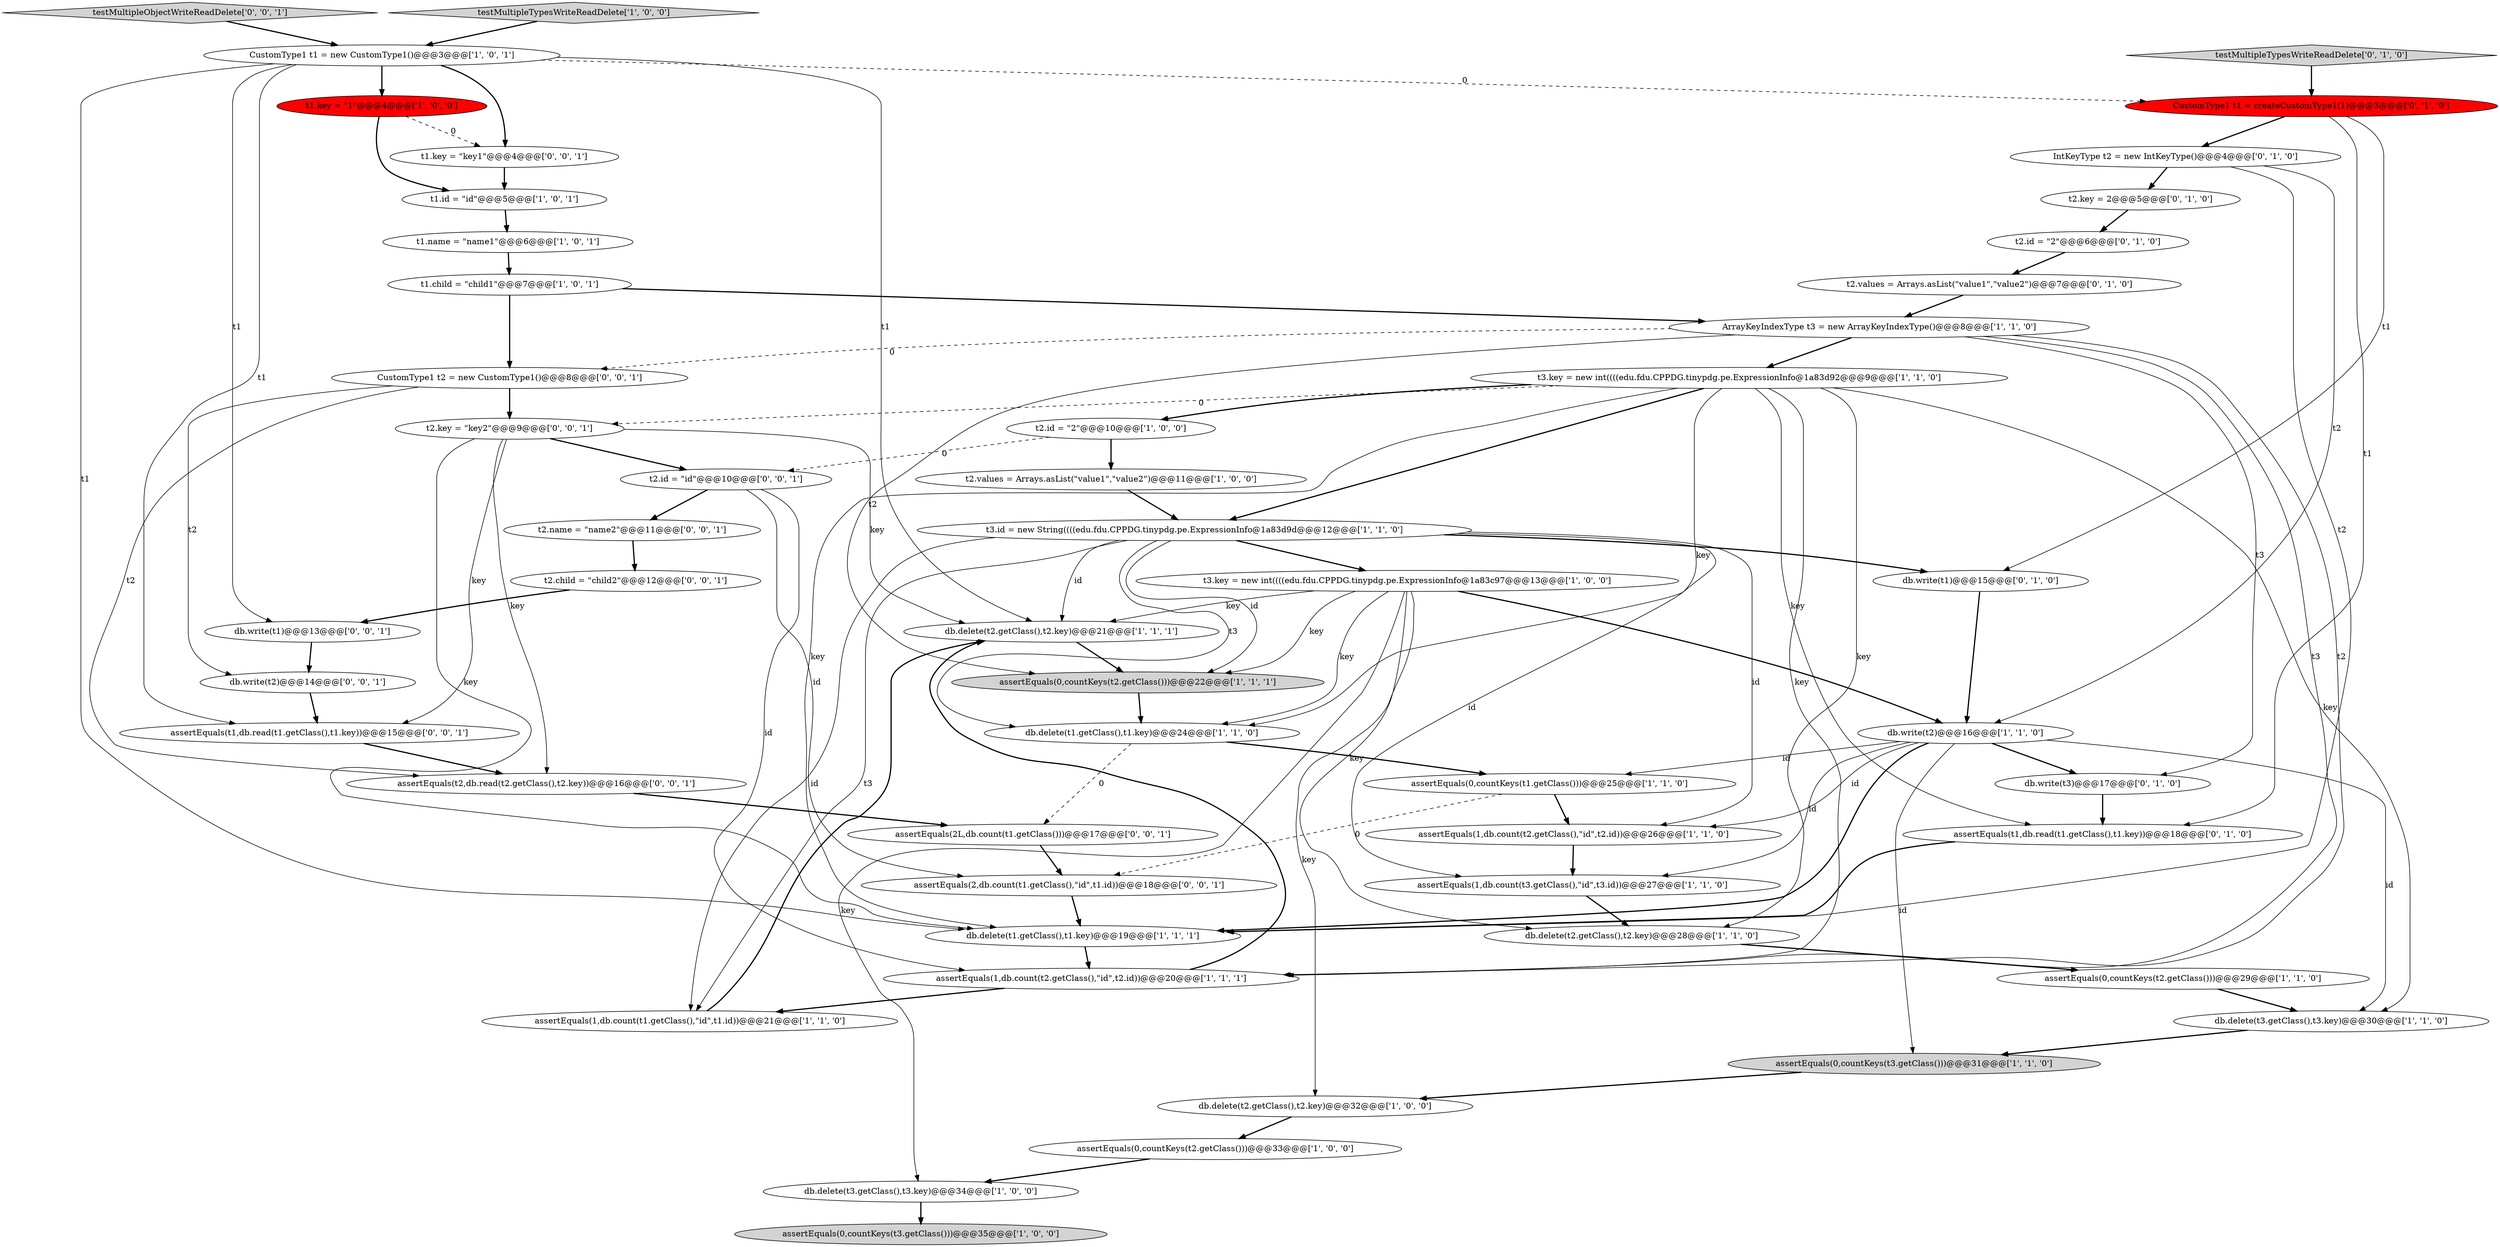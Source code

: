 digraph {
10 [style = filled, label = "assertEquals(0,countKeys(t3.getClass()))@@@35@@@['1', '0', '0']", fillcolor = lightgray, shape = ellipse image = "AAA0AAABBB1BBB"];
41 [style = filled, label = "assertEquals(2L,db.count(t1.getClass()))@@@17@@@['0', '0', '1']", fillcolor = white, shape = ellipse image = "AAA0AAABBB3BBB"];
26 [style = filled, label = "assertEquals(0,countKeys(t1.getClass()))@@@25@@@['1', '1', '0']", fillcolor = white, shape = ellipse image = "AAA0AAABBB1BBB"];
24 [style = filled, label = "t1.id = \"id\"@@@5@@@['1', '0', '1']", fillcolor = white, shape = ellipse image = "AAA0AAABBB1BBB"];
27 [style = filled, label = "assertEquals(1,db.count(t2.getClass(),\"id\",t2.id))@@@26@@@['1', '1', '0']", fillcolor = white, shape = ellipse image = "AAA0AAABBB1BBB"];
2 [style = filled, label = "assertEquals(0,countKeys(t3.getClass()))@@@31@@@['1', '1', '0']", fillcolor = lightgray, shape = ellipse image = "AAA0AAABBB1BBB"];
7 [style = filled, label = "t3.id = new String((((edu.fdu.CPPDG.tinypdg.pe.ExpressionInfo@1a83d9d@@@12@@@['1', '1', '0']", fillcolor = white, shape = ellipse image = "AAA0AAABBB1BBB"];
37 [style = filled, label = "t2.key = 2@@@5@@@['0', '1', '0']", fillcolor = white, shape = ellipse image = "AAA0AAABBB2BBB"];
49 [style = filled, label = "db.write(t2)@@@14@@@['0', '0', '1']", fillcolor = white, shape = ellipse image = "AAA0AAABBB3BBB"];
11 [style = filled, label = "CustomType1 t1 = new CustomType1()@@@3@@@['1', '0', '1']", fillcolor = white, shape = ellipse image = "AAA0AAABBB1BBB"];
28 [style = filled, label = "t1.key = \"1\"@@@4@@@['1', '0', '0']", fillcolor = red, shape = ellipse image = "AAA1AAABBB1BBB"];
29 [style = filled, label = "assertEquals(0,countKeys(t2.getClass()))@@@29@@@['1', '1', '0']", fillcolor = white, shape = ellipse image = "AAA0AAABBB1BBB"];
12 [style = filled, label = "db.delete(t2.getClass(),t2.key)@@@21@@@['1', '1', '1']", fillcolor = white, shape = ellipse image = "AAA0AAABBB1BBB"];
35 [style = filled, label = "t2.values = Arrays.asList(\"value1\",\"value2\")@@@7@@@['0', '1', '0']", fillcolor = white, shape = ellipse image = "AAA0AAABBB2BBB"];
42 [style = filled, label = "t2.key = \"key2\"@@@9@@@['0', '0', '1']", fillcolor = white, shape = ellipse image = "AAA0AAABBB3BBB"];
32 [style = filled, label = "assertEquals(t1,db.read(t1.getClass(),t1.key))@@@18@@@['0', '1', '0']", fillcolor = white, shape = ellipse image = "AAA0AAABBB2BBB"];
5 [style = filled, label = "db.delete(t3.getClass(),t3.key)@@@30@@@['1', '1', '0']", fillcolor = white, shape = ellipse image = "AAA0AAABBB1BBB"];
40 [style = filled, label = "t1.key = \"key1\"@@@4@@@['0', '0', '1']", fillcolor = white, shape = ellipse image = "AAA0AAABBB3BBB"];
8 [style = filled, label = "db.delete(t1.getClass(),t1.key)@@@24@@@['1', '1', '0']", fillcolor = white, shape = ellipse image = "AAA0AAABBB1BBB"];
46 [style = filled, label = "CustomType1 t2 = new CustomType1()@@@8@@@['0', '0', '1']", fillcolor = white, shape = ellipse image = "AAA0AAABBB3BBB"];
48 [style = filled, label = "t2.child = \"child2\"@@@12@@@['0', '0', '1']", fillcolor = white, shape = ellipse image = "AAA0AAABBB3BBB"];
13 [style = filled, label = "assertEquals(0,countKeys(t2.getClass()))@@@22@@@['1', '1', '1']", fillcolor = lightgray, shape = ellipse image = "AAA0AAABBB1BBB"];
1 [style = filled, label = "t2.id = \"2\"@@@10@@@['1', '0', '0']", fillcolor = white, shape = ellipse image = "AAA0AAABBB1BBB"];
31 [style = filled, label = "db.write(t3)@@@17@@@['0', '1', '0']", fillcolor = white, shape = ellipse image = "AAA0AAABBB2BBB"];
36 [style = filled, label = "testMultipleTypesWriteReadDelete['0', '1', '0']", fillcolor = lightgray, shape = diamond image = "AAA0AAABBB2BBB"];
25 [style = filled, label = "ArrayKeyIndexType t3 = new ArrayKeyIndexType()@@@8@@@['1', '1', '0']", fillcolor = white, shape = ellipse image = "AAA0AAABBB1BBB"];
16 [style = filled, label = "assertEquals(1,db.count(t1.getClass(),\"id\",t1.id))@@@21@@@['1', '1', '0']", fillcolor = white, shape = ellipse image = "AAA0AAABBB1BBB"];
43 [style = filled, label = "testMultipleObjectWriteReadDelete['0', '0', '1']", fillcolor = lightgray, shape = diamond image = "AAA0AAABBB3BBB"];
34 [style = filled, label = "CustomType1 t1 = createCustomType1(1)@@@3@@@['0', '1', '0']", fillcolor = red, shape = ellipse image = "AAA1AAABBB2BBB"];
38 [style = filled, label = "db.write(t1)@@@15@@@['0', '1', '0']", fillcolor = white, shape = ellipse image = "AAA0AAABBB2BBB"];
18 [style = filled, label = "db.delete(t1.getClass(),t1.key)@@@19@@@['1', '1', '1']", fillcolor = white, shape = ellipse image = "AAA0AAABBB1BBB"];
21 [style = filled, label = "db.delete(t2.getClass(),t2.key)@@@28@@@['1', '1', '0']", fillcolor = white, shape = ellipse image = "AAA0AAABBB1BBB"];
9 [style = filled, label = "assertEquals(1,db.count(t3.getClass(),\"id\",t3.id))@@@27@@@['1', '1', '0']", fillcolor = white, shape = ellipse image = "AAA0AAABBB1BBB"];
17 [style = filled, label = "db.write(t2)@@@16@@@['1', '1', '0']", fillcolor = white, shape = ellipse image = "AAA0AAABBB1BBB"];
39 [style = filled, label = "assertEquals(2,db.count(t1.getClass(),\"id\",t1.id))@@@18@@@['0', '0', '1']", fillcolor = white, shape = ellipse image = "AAA0AAABBB3BBB"];
19 [style = filled, label = "t1.name = \"name1\"@@@6@@@['1', '0', '1']", fillcolor = white, shape = ellipse image = "AAA0AAABBB1BBB"];
14 [style = filled, label = "t3.key = new int((((edu.fdu.CPPDG.tinypdg.pe.ExpressionInfo@1a83c97@@@13@@@['1', '0', '0']", fillcolor = white, shape = ellipse image = "AAA0AAABBB1BBB"];
47 [style = filled, label = "t2.id = \"id\"@@@10@@@['0', '0', '1']", fillcolor = white, shape = ellipse image = "AAA0AAABBB3BBB"];
15 [style = filled, label = "testMultipleTypesWriteReadDelete['1', '0', '0']", fillcolor = lightgray, shape = diamond image = "AAA0AAABBB1BBB"];
51 [style = filled, label = "t2.name = \"name2\"@@@11@@@['0', '0', '1']", fillcolor = white, shape = ellipse image = "AAA0AAABBB3BBB"];
45 [style = filled, label = "assertEquals(t1,db.read(t1.getClass(),t1.key))@@@15@@@['0', '0', '1']", fillcolor = white, shape = ellipse image = "AAA0AAABBB3BBB"];
22 [style = filled, label = "assertEquals(0,countKeys(t2.getClass()))@@@33@@@['1', '0', '0']", fillcolor = white, shape = ellipse image = "AAA0AAABBB1BBB"];
50 [style = filled, label = "db.write(t1)@@@13@@@['0', '0', '1']", fillcolor = white, shape = ellipse image = "AAA0AAABBB3BBB"];
20 [style = filled, label = "t2.values = Arrays.asList(\"value1\",\"value2\")@@@11@@@['1', '0', '0']", fillcolor = white, shape = ellipse image = "AAA0AAABBB1BBB"];
23 [style = filled, label = "t3.key = new int((((edu.fdu.CPPDG.tinypdg.pe.ExpressionInfo@1a83d92@@@9@@@['1', '1', '0']", fillcolor = white, shape = ellipse image = "AAA0AAABBB1BBB"];
3 [style = filled, label = "db.delete(t3.getClass(),t3.key)@@@34@@@['1', '0', '0']", fillcolor = white, shape = ellipse image = "AAA0AAABBB1BBB"];
4 [style = filled, label = "t1.child = \"child1\"@@@7@@@['1', '0', '1']", fillcolor = white, shape = ellipse image = "AAA0AAABBB1BBB"];
44 [style = filled, label = "assertEquals(t2,db.read(t2.getClass(),t2.key))@@@16@@@['0', '0', '1']", fillcolor = white, shape = ellipse image = "AAA0AAABBB3BBB"];
33 [style = filled, label = "t2.id = \"2\"@@@6@@@['0', '1', '0']", fillcolor = white, shape = ellipse image = "AAA0AAABBB2BBB"];
6 [style = filled, label = "db.delete(t2.getClass(),t2.key)@@@32@@@['1', '0', '0']", fillcolor = white, shape = ellipse image = "AAA0AAABBB1BBB"];
30 [style = filled, label = "IntKeyType t2 = new IntKeyType()@@@4@@@['0', '1', '0']", fillcolor = white, shape = ellipse image = "AAA0AAABBB2BBB"];
0 [style = filled, label = "assertEquals(1,db.count(t2.getClass(),\"id\",t2.id))@@@20@@@['1', '1', '1']", fillcolor = white, shape = ellipse image = "AAA0AAABBB1BBB"];
11->12 [style = solid, label="t1"];
29->5 [style = bold, label=""];
4->25 [style = bold, label=""];
6->22 [style = bold, label=""];
2->6 [style = bold, label=""];
27->9 [style = bold, label=""];
1->20 [style = bold, label=""];
14->17 [style = bold, label=""];
42->18 [style = solid, label="key"];
7->14 [style = bold, label=""];
39->18 [style = bold, label=""];
51->48 [style = bold, label=""];
15->11 [style = bold, label=""];
11->45 [style = solid, label="t1"];
47->51 [style = bold, label=""];
9->21 [style = bold, label=""];
25->0 [style = solid, label="t3"];
40->24 [style = bold, label=""];
23->18 [style = solid, label="key"];
7->8 [style = solid, label="t3"];
32->18 [style = bold, label=""];
23->8 [style = solid, label="key"];
37->33 [style = bold, label=""];
18->0 [style = bold, label=""];
4->46 [style = bold, label=""];
11->28 [style = bold, label=""];
46->42 [style = bold, label=""];
24->19 [style = bold, label=""];
11->18 [style = solid, label="t1"];
48->50 [style = bold, label=""];
50->49 [style = bold, label=""];
14->21 [style = solid, label="key"];
43->11 [style = bold, label=""];
23->21 [style = solid, label="key"];
3->10 [style = bold, label=""];
26->27 [style = bold, label=""];
47->0 [style = solid, label="id"];
21->29 [style = bold, label=""];
14->6 [style = solid, label="key"];
1->47 [style = dashed, label="0"];
7->9 [style = solid, label="id"];
44->41 [style = bold, label=""];
28->24 [style = bold, label=""];
23->7 [style = bold, label=""];
20->7 [style = bold, label=""];
42->44 [style = solid, label="key"];
38->17 [style = bold, label=""];
7->13 [style = solid, label="id"];
14->12 [style = solid, label="key"];
17->27 [style = solid, label="id"];
26->39 [style = dashed, label="0"];
49->45 [style = bold, label=""];
14->8 [style = solid, label="key"];
0->16 [style = bold, label=""];
11->34 [style = dashed, label="0"];
31->32 [style = bold, label=""];
28->40 [style = dashed, label="0"];
0->12 [style = bold, label=""];
42->47 [style = bold, label=""];
34->32 [style = solid, label="t1"];
7->27 [style = solid, label="id"];
7->12 [style = solid, label="id"];
23->5 [style = solid, label="key"];
46->44 [style = solid, label="t2"];
8->41 [style = dashed, label="0"];
45->44 [style = bold, label=""];
34->38 [style = solid, label="t1"];
23->32 [style = solid, label="key"];
35->25 [style = bold, label=""];
7->16 [style = solid, label="id"];
12->13 [style = bold, label=""];
17->2 [style = solid, label="id"];
25->0 [style = solid, label="t2"];
25->31 [style = solid, label="t3"];
25->46 [style = dashed, label="0"];
17->5 [style = solid, label="id"];
14->13 [style = solid, label="key"];
30->18 [style = solid, label="t2"];
36->34 [style = bold, label=""];
42->45 [style = solid, label="key"];
33->35 [style = bold, label=""];
30->17 [style = solid, label="t2"];
25->23 [style = bold, label=""];
17->31 [style = bold, label=""];
25->13 [style = solid, label="t2"];
23->0 [style = solid, label="key"];
7->16 [style = solid, label="t3"];
30->37 [style = bold, label=""];
42->12 [style = solid, label="key"];
17->26 [style = solid, label="id"];
11->40 [style = bold, label=""];
11->50 [style = solid, label="t1"];
34->30 [style = bold, label=""];
22->3 [style = bold, label=""];
7->38 [style = bold, label=""];
5->2 [style = bold, label=""];
14->3 [style = solid, label="key"];
17->9 [style = solid, label="id"];
46->49 [style = solid, label="t2"];
23->1 [style = bold, label=""];
47->39 [style = solid, label="id"];
19->4 [style = bold, label=""];
13->8 [style = bold, label=""];
41->39 [style = bold, label=""];
23->42 [style = dashed, label="0"];
16->12 [style = bold, label=""];
17->18 [style = bold, label=""];
8->26 [style = bold, label=""];
}
